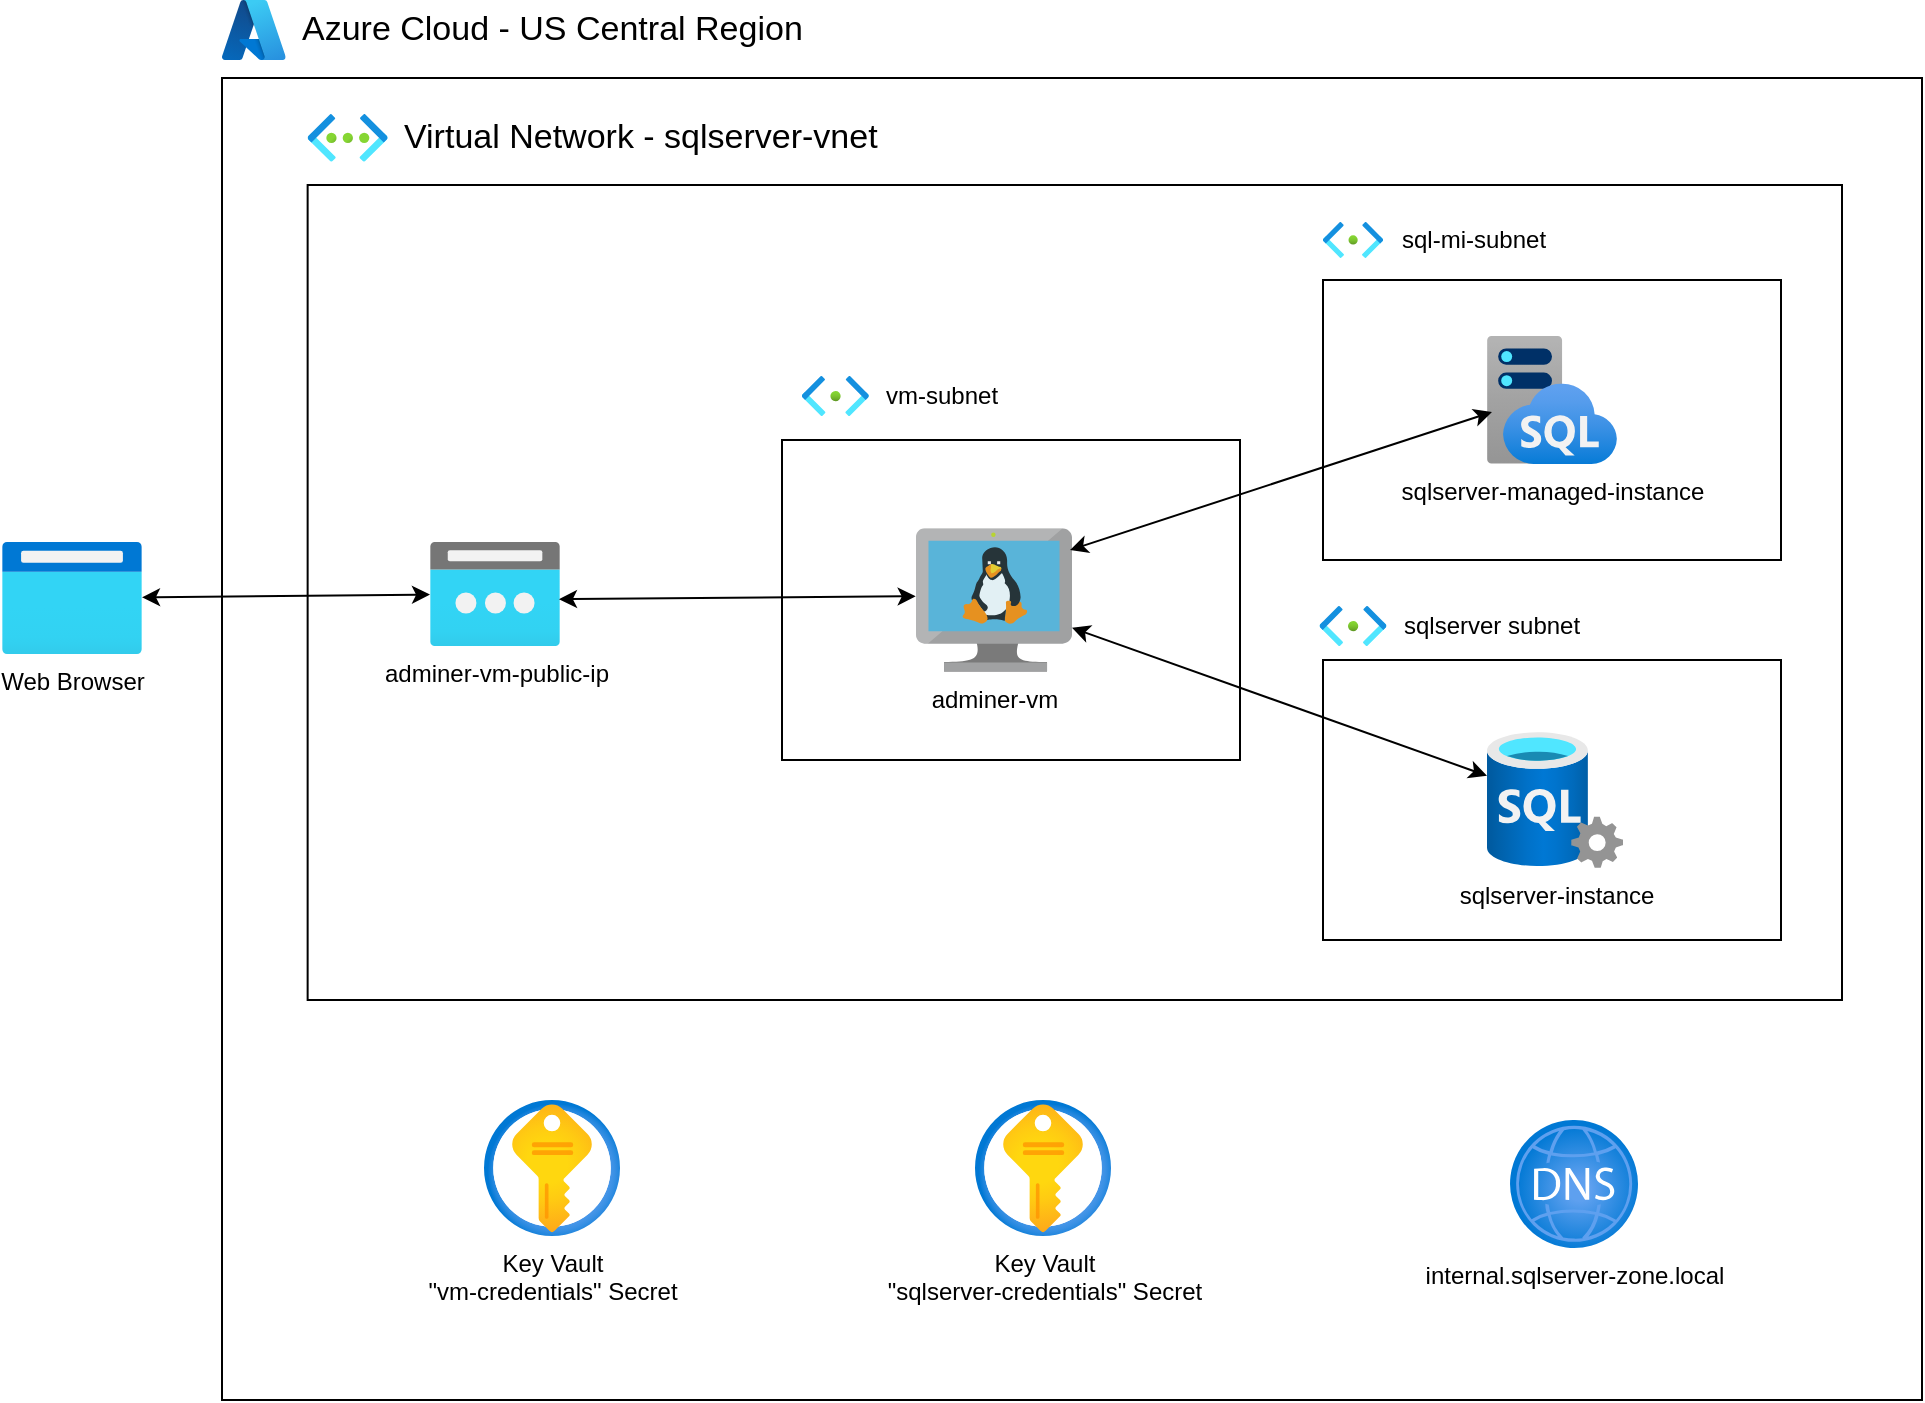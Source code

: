 <mxfile version="28.0.5">
  <diagram id="7gcUSTIZ7YSJ5vT40chW" name="Page-1">
    <mxGraphModel grid="1" page="1" gridSize="10" guides="1" tooltips="1" connect="0" arrows="0" fold="1" pageScale="1" pageWidth="1169" pageHeight="827" background="#ffffff" math="0" shadow="0">
      <root>
        <mxCell id="0" />
        <mxCell id="1" parent="0" />
        <mxCell id="M7SeO1mPTdzSNuAZCHN5-28" value="" style="fillColor=none;rounded=0;labelBackgroundColor=none;fontColor=none;noLabel=1;shadow=0;glass=0;html=1;whiteSpace=wrap;verticalAlign=middle;" vertex="1" parent="1">
          <mxGeometry x="160" y="-731" width="850" height="661" as="geometry" />
        </mxCell>
        <mxCell id="M7SeO1mPTdzSNuAZCHN5-29" value="" style="whiteSpace=wrap;html=1;rounded=0;fillColor=none;" vertex="1" parent="1">
          <mxGeometry x="202.82" y="-677.5" width="767.18" height="407.5" as="geometry" />
        </mxCell>
        <mxCell id="M7SeO1mPTdzSNuAZCHN5-30" value="Azure Cloud - US Central Region" style="image;aspect=fixed;html=1;points=[];align=left;fontSize=17;image=img/lib/azure2/other/Azure_A.svg;labelBackgroundColor=none;labelPosition=right;verticalLabelPosition=middle;verticalAlign=middle;spacing=8;" vertex="1" parent="1">
          <mxGeometry x="160" y="-770" width="31.82" height="30" as="geometry" />
        </mxCell>
        <mxCell id="M7SeO1mPTdzSNuAZCHN5-35" value="Virtual Network - sqlserver-vnet" style="image;aspect=fixed;html=1;points=[];align=left;fontSize=17;image=img/lib/azure2/networking/Virtual_Networks.svg;labelBackgroundColor=none;labelPosition=right;verticalLabelPosition=middle;verticalAlign=middle;spacing=8;" vertex="1" parent="1">
          <mxGeometry x="202.82" y="-713" width="40" height="23.88" as="geometry" />
        </mxCell>
        <mxCell id="M7SeO1mPTdzSNuAZCHN5-36" value="" style="whiteSpace=wrap;html=1;fillColor=none;rounded=0;" vertex="1" parent="1">
          <mxGeometry x="440" y="-550" width="229" height="160" as="geometry" />
        </mxCell>
        <mxCell id="M7SeO1mPTdzSNuAZCHN5-42" value="vm-subnet" style="image;aspect=fixed;html=1;points=[];align=left;fontSize=12;image=img/lib/azure2/networking/Subnet.svg;labelBackgroundColor=none;labelPosition=right;verticalLabelPosition=middle;verticalAlign=middle;spacing=9;" vertex="1" parent="1">
          <mxGeometry x="450" y="-582" width="33.4" height="20" as="geometry" />
        </mxCell>
        <mxCell id="ckLyT5EqBb1HqFQdgZS1-2" value="sqlserver subnet" style="image;aspect=fixed;html=1;points=[];align=left;fontSize=12;image=img/lib/azure2/networking/Subnet.svg;labelBackgroundColor=none;labelPosition=right;verticalLabelPosition=middle;verticalAlign=middle;spacing=9;" vertex="1" parent="1">
          <mxGeometry x="708.8" y="-467" width="33.4" height="20" as="geometry" />
        </mxCell>
        <mxCell id="ckLyT5EqBb1HqFQdgZS1-8" value="adminer-vm" style="image;sketch=0;aspect=fixed;html=1;points=[];align=center;fontSize=12;image=img/lib/mscae/VM_Linux.svg;labelBackgroundColor=none;" vertex="1" parent="1">
          <mxGeometry x="507" y="-505.88" width="78" height="71.76" as="geometry" />
        </mxCell>
        <mxCell id="ckLyT5EqBb1HqFQdgZS1-12" value="Key Vault&lt;div&gt;&quot;vm-credentials&quot; Secret&lt;/div&gt;" style="image;aspect=fixed;html=1;points=[];align=center;fontSize=12;image=img/lib/azure2/security/Key_Vaults.svg;" vertex="1" parent="1">
          <mxGeometry x="291" y="-220" width="68" height="68" as="geometry" />
        </mxCell>
        <mxCell id="AcA3orxnP_secUjvsncz-1" value="Key Vault&lt;div&gt;&quot;sqlserver-credentials&quot; Secret&lt;/div&gt;" style="image;aspect=fixed;html=1;points=[];align=center;fontSize=12;image=img/lib/azure2/security/Key_Vaults.svg;" vertex="1" parent="1">
          <mxGeometry x="536.5" y="-220" width="68" height="68" as="geometry" />
        </mxCell>
        <mxCell id="AcA3orxnP_secUjvsncz-2" value="" style="whiteSpace=wrap;html=1;fillColor=none;rounded=0;" vertex="1" parent="1">
          <mxGeometry x="710.5" y="-440" width="229" height="140" as="geometry" />
        </mxCell>
        <mxCell id="AcA3orxnP_secUjvsncz-5" value="adminer-vm-public-ip" style="image;aspect=fixed;html=1;points=[];align=center;fontSize=12;image=img/lib/azure2/networking/Public_IP_Addresses.svg;" vertex="1" parent="1">
          <mxGeometry x="264" y="-499" width="65" height="52" as="geometry" />
        </mxCell>
        <mxCell id="AcA3orxnP_secUjvsncz-6" value="Web Browser" style="image;aspect=fixed;html=1;points=[];align=center;fontSize=12;image=img/lib/azure2/general/Browser.svg;" vertex="1" parent="1">
          <mxGeometry x="50" y="-499" width="70" height="56" as="geometry" />
        </mxCell>
        <mxCell id="AcA3orxnP_secUjvsncz-7" value="" style="endArrow=classic;startArrow=classic;html=1;rounded=0;" edge="1" parent="1" source="AcA3orxnP_secUjvsncz-6" target="AcA3orxnP_secUjvsncz-5">
          <mxGeometry width="50" height="50" relative="1" as="geometry">
            <mxPoint x="120" y="-553" as="sourcePoint" />
            <mxPoint x="270" y="-550" as="targetPoint" />
          </mxGeometry>
        </mxCell>
        <mxCell id="AcA3orxnP_secUjvsncz-8" value="" style="endArrow=classic;startArrow=classic;html=1;rounded=0;exitX=0.992;exitY=0.55;exitDx=0;exitDy=0;exitPerimeter=0;entryX=-0.002;entryY=0.474;entryDx=0;entryDy=0;entryPerimeter=0;" edge="1" parent="1" source="AcA3orxnP_secUjvsncz-5" target="ckLyT5EqBb1HqFQdgZS1-8">
          <mxGeometry width="50" height="50" relative="1" as="geometry">
            <mxPoint x="560" y="-420" as="sourcePoint" />
            <mxPoint x="610" y="-470" as="targetPoint" />
          </mxGeometry>
        </mxCell>
        <mxCell id="AcA3orxnP_secUjvsncz-9" value="" style="endArrow=classic;startArrow=classic;html=1;rounded=0;" edge="1" parent="1" source="ckLyT5EqBb1HqFQdgZS1-8" target="7GDEbVUlDjQjr0txEtAz-1">
          <mxGeometry width="50" height="50" relative="1" as="geometry">
            <mxPoint x="560" y="-420" as="sourcePoint" />
            <mxPoint x="801" y="-548.978" as="targetPoint" />
          </mxGeometry>
        </mxCell>
        <mxCell id="AcA3orxnP_secUjvsncz-10" value="internal.sqlserver-zone.local" style="image;aspect=fixed;html=1;points=[];align=center;fontSize=12;image=img/lib/azure2/networking/DNS_Zones.svg;" vertex="1" parent="1">
          <mxGeometry x="804" y="-210" width="64" height="64" as="geometry" />
        </mxCell>
        <mxCell id="7GDEbVUlDjQjr0txEtAz-1" value="sqlserver-instance" style="image;aspect=fixed;html=1;points=[];align=center;fontSize=12;image=img/lib/azure2/databases/SQL_Server.svg;" vertex="1" parent="1">
          <mxGeometry x="792.5" y="-404" width="68" height="68" as="geometry" />
        </mxCell>
        <mxCell id="v7o3tDhMV_Q4naGEWHCX-1" value="" style="whiteSpace=wrap;html=1;fillColor=none;rounded=0;" vertex="1" parent="1">
          <mxGeometry x="710.5" y="-630" width="229" height="140" as="geometry" />
        </mxCell>
        <mxCell id="v7o3tDhMV_Q4naGEWHCX-3" value="sql-mi-subnet" style="image;aspect=fixed;html=1;points=[];align=left;fontSize=12;image=img/lib/azure2/networking/Subnet.svg;labelBackgroundColor=none;labelPosition=right;verticalLabelPosition=middle;verticalAlign=middle;spacing=9;" vertex="1" parent="1">
          <mxGeometry x="710.5" y="-659" width="30" height="17.96" as="geometry" />
        </mxCell>
        <mxCell id="v7o3tDhMV_Q4naGEWHCX-4" value="sqlserver-managed-instance" style="image;aspect=fixed;html=1;points=[];align=center;fontSize=12;image=img/lib/azure2/databases/SQL_Managed_Instance.svg;labelPosition=center;verticalLabelPosition=bottom;verticalAlign=top;" vertex="1" parent="1">
          <mxGeometry x="792.5" y="-602" width="65" height="64" as="geometry" />
        </mxCell>
        <mxCell id="v7o3tDhMV_Q4naGEWHCX-5" value="" style="endArrow=classic;startArrow=classic;html=1;rounded=0;entryX=0.038;entryY=0.594;entryDx=0;entryDy=0;entryPerimeter=0;exitX=0.987;exitY=0.152;exitDx=0;exitDy=0;exitPerimeter=0;" edge="1" parent="1" source="ckLyT5EqBb1HqFQdgZS1-8" target="v7o3tDhMV_Q4naGEWHCX-4">
          <mxGeometry width="50" height="50" relative="1" as="geometry">
            <mxPoint x="560" y="-240" as="sourcePoint" />
            <mxPoint x="610" y="-290" as="targetPoint" />
          </mxGeometry>
        </mxCell>
      </root>
    </mxGraphModel>
  </diagram>
</mxfile>
